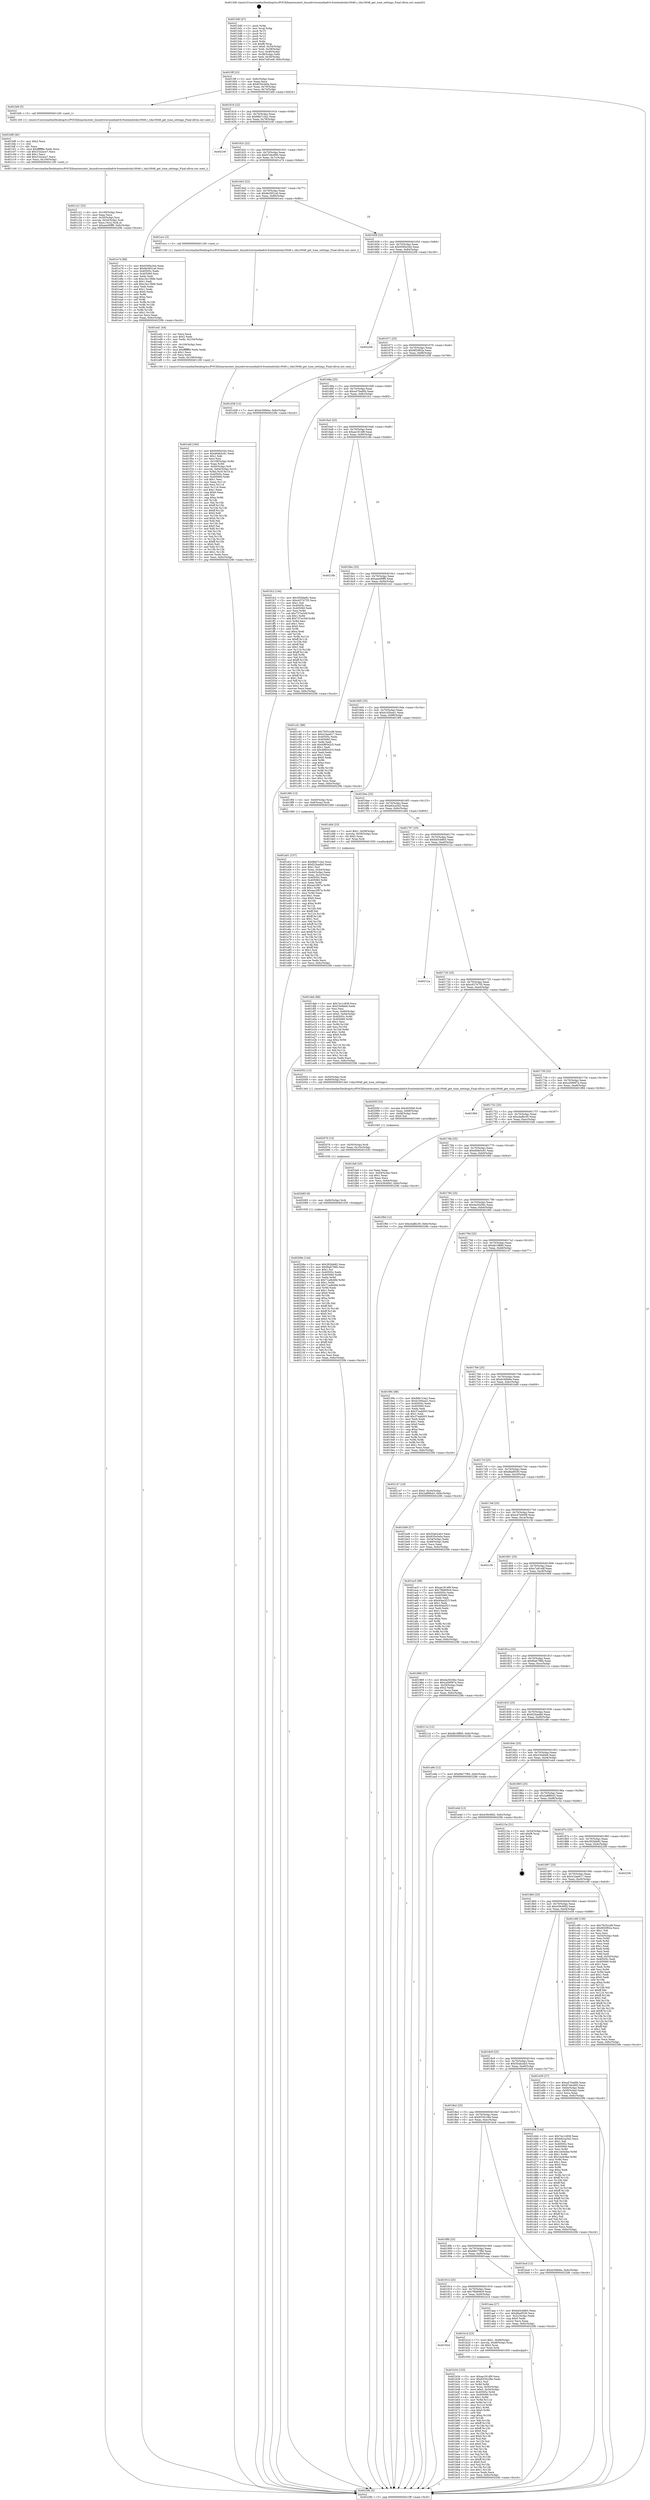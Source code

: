 digraph "0x4015d0" {
  label = "0x4015d0 (/mnt/c/Users/mathe/Desktop/tcc/POCII/binaries/extr_linuxdriversmediadvb-frontendstda10048.c_tda10048_get_tune_settings_Final-ollvm.out::main(0))"
  labelloc = "t"
  node[shape=record]

  Entry [label="",width=0.3,height=0.3,shape=circle,fillcolor=black,style=filled]
  "0x4015ff" [label="{
     0x4015ff [23]\l
     | [instrs]\l
     &nbsp;&nbsp;0x4015ff \<+3\>: mov -0x6c(%rbp),%eax\l
     &nbsp;&nbsp;0x401602 \<+2\>: mov %eax,%ecx\l
     &nbsp;&nbsp;0x401604 \<+6\>: sub $0x835e3e0a,%ecx\l
     &nbsp;&nbsp;0x40160a \<+3\>: mov %eax,-0x70(%rbp)\l
     &nbsp;&nbsp;0x40160d \<+3\>: mov %ecx,-0x74(%rbp)\l
     &nbsp;&nbsp;0x401610 \<+6\>: je 0000000000401bf4 \<main+0x624\>\l
  }"]
  "0x401bf4" [label="{
     0x401bf4 [5]\l
     | [instrs]\l
     &nbsp;&nbsp;0x401bf4 \<+5\>: call 0000000000401160 \<next_i\>\l
     | [calls]\l
     &nbsp;&nbsp;0x401160 \{1\} (/mnt/c/Users/mathe/Desktop/tcc/POCII/binaries/extr_linuxdriversmediadvb-frontendstda10048.c_tda10048_get_tune_settings_Final-ollvm.out::next_i)\l
  }"]
  "0x401616" [label="{
     0x401616 [22]\l
     | [instrs]\l
     &nbsp;&nbsp;0x401616 \<+5\>: jmp 000000000040161b \<main+0x4b\>\l
     &nbsp;&nbsp;0x40161b \<+3\>: mov -0x70(%rbp),%eax\l
     &nbsp;&nbsp;0x40161e \<+5\>: sub $0x86b7c3a2,%eax\l
     &nbsp;&nbsp;0x401623 \<+3\>: mov %eax,-0x78(%rbp)\l
     &nbsp;&nbsp;0x401626 \<+6\>: je 000000000040216f \<main+0xb9f\>\l
  }"]
  Exit [label="",width=0.3,height=0.3,shape=circle,fillcolor=black,style=filled,peripheries=2]
  "0x40216f" [label="{
     0x40216f\l
  }", style=dashed]
  "0x40162c" [label="{
     0x40162c [22]\l
     | [instrs]\l
     &nbsp;&nbsp;0x40162c \<+5\>: jmp 0000000000401631 \<main+0x61\>\l
     &nbsp;&nbsp;0x401631 \<+3\>: mov -0x70(%rbp),%eax\l
     &nbsp;&nbsp;0x401634 \<+5\>: sub $0x87ebc660,%eax\l
     &nbsp;&nbsp;0x401639 \<+3\>: mov %eax,-0x7c(%rbp)\l
     &nbsp;&nbsp;0x40163c \<+6\>: je 0000000000401e74 \<main+0x8a4\>\l
  }"]
  "0x40208e" [label="{
     0x40208e [144]\l
     | [instrs]\l
     &nbsp;&nbsp;0x40208e \<+5\>: mov $0x392bfe82,%eax\l
     &nbsp;&nbsp;0x402093 \<+5\>: mov $0xf0ab796b,%esi\l
     &nbsp;&nbsp;0x402098 \<+2\>: mov $0x1,%cl\l
     &nbsp;&nbsp;0x40209a \<+7\>: mov 0x40505c,%edx\l
     &nbsp;&nbsp;0x4020a1 \<+8\>: mov 0x405060,%r8d\l
     &nbsp;&nbsp;0x4020a9 \<+3\>: mov %edx,%r9d\l
     &nbsp;&nbsp;0x4020ac \<+7\>: sub $0x71adb49d,%r9d\l
     &nbsp;&nbsp;0x4020b3 \<+4\>: sub $0x1,%r9d\l
     &nbsp;&nbsp;0x4020b7 \<+7\>: add $0x71adb49d,%r9d\l
     &nbsp;&nbsp;0x4020be \<+4\>: imul %r9d,%edx\l
     &nbsp;&nbsp;0x4020c2 \<+3\>: and $0x1,%edx\l
     &nbsp;&nbsp;0x4020c5 \<+3\>: cmp $0x0,%edx\l
     &nbsp;&nbsp;0x4020c8 \<+4\>: sete %r10b\l
     &nbsp;&nbsp;0x4020cc \<+4\>: cmp $0xa,%r8d\l
     &nbsp;&nbsp;0x4020d0 \<+4\>: setl %r11b\l
     &nbsp;&nbsp;0x4020d4 \<+3\>: mov %r10b,%bl\l
     &nbsp;&nbsp;0x4020d7 \<+3\>: xor $0xff,%bl\l
     &nbsp;&nbsp;0x4020da \<+3\>: mov %r11b,%r14b\l
     &nbsp;&nbsp;0x4020dd \<+4\>: xor $0xff,%r14b\l
     &nbsp;&nbsp;0x4020e1 \<+3\>: xor $0x0,%cl\l
     &nbsp;&nbsp;0x4020e4 \<+3\>: mov %bl,%r15b\l
     &nbsp;&nbsp;0x4020e7 \<+4\>: and $0x0,%r15b\l
     &nbsp;&nbsp;0x4020eb \<+3\>: and %cl,%r10b\l
     &nbsp;&nbsp;0x4020ee \<+3\>: mov %r14b,%r12b\l
     &nbsp;&nbsp;0x4020f1 \<+4\>: and $0x0,%r12b\l
     &nbsp;&nbsp;0x4020f5 \<+3\>: and %cl,%r11b\l
     &nbsp;&nbsp;0x4020f8 \<+3\>: or %r10b,%r15b\l
     &nbsp;&nbsp;0x4020fb \<+3\>: or %r11b,%r12b\l
     &nbsp;&nbsp;0x4020fe \<+3\>: xor %r12b,%r15b\l
     &nbsp;&nbsp;0x402101 \<+3\>: or %r14b,%bl\l
     &nbsp;&nbsp;0x402104 \<+3\>: xor $0xff,%bl\l
     &nbsp;&nbsp;0x402107 \<+3\>: or $0x0,%cl\l
     &nbsp;&nbsp;0x40210a \<+2\>: and %cl,%bl\l
     &nbsp;&nbsp;0x40210c \<+3\>: or %bl,%r15b\l
     &nbsp;&nbsp;0x40210f \<+4\>: test $0x1,%r15b\l
     &nbsp;&nbsp;0x402113 \<+3\>: cmovne %esi,%eax\l
     &nbsp;&nbsp;0x402116 \<+3\>: mov %eax,-0x6c(%rbp)\l
     &nbsp;&nbsp;0x402119 \<+5\>: jmp 000000000040229b \<main+0xccb\>\l
  }"]
  "0x401e74" [label="{
     0x401e74 [88]\l
     | [instrs]\l
     &nbsp;&nbsp;0x401e74 \<+5\>: mov $0x9395e344,%eax\l
     &nbsp;&nbsp;0x401e79 \<+5\>: mov $0x8e3951a0,%ecx\l
     &nbsp;&nbsp;0x401e7e \<+7\>: mov 0x40505c,%edx\l
     &nbsp;&nbsp;0x401e85 \<+7\>: mov 0x405060,%esi\l
     &nbsp;&nbsp;0x401e8c \<+2\>: mov %edx,%edi\l
     &nbsp;&nbsp;0x401e8e \<+6\>: sub $0xc3e139db,%edi\l
     &nbsp;&nbsp;0x401e94 \<+3\>: sub $0x1,%edi\l
     &nbsp;&nbsp;0x401e97 \<+6\>: add $0xc3e139db,%edi\l
     &nbsp;&nbsp;0x401e9d \<+3\>: imul %edi,%edx\l
     &nbsp;&nbsp;0x401ea0 \<+3\>: and $0x1,%edx\l
     &nbsp;&nbsp;0x401ea3 \<+3\>: cmp $0x0,%edx\l
     &nbsp;&nbsp;0x401ea6 \<+4\>: sete %r8b\l
     &nbsp;&nbsp;0x401eaa \<+3\>: cmp $0xa,%esi\l
     &nbsp;&nbsp;0x401ead \<+4\>: setl %r9b\l
     &nbsp;&nbsp;0x401eb1 \<+3\>: mov %r8b,%r10b\l
     &nbsp;&nbsp;0x401eb4 \<+3\>: and %r9b,%r10b\l
     &nbsp;&nbsp;0x401eb7 \<+3\>: xor %r9b,%r8b\l
     &nbsp;&nbsp;0x401eba \<+3\>: or %r8b,%r10b\l
     &nbsp;&nbsp;0x401ebd \<+4\>: test $0x1,%r10b\l
     &nbsp;&nbsp;0x401ec1 \<+3\>: cmovne %ecx,%eax\l
     &nbsp;&nbsp;0x401ec4 \<+3\>: mov %eax,-0x6c(%rbp)\l
     &nbsp;&nbsp;0x401ec7 \<+5\>: jmp 000000000040229b \<main+0xccb\>\l
  }"]
  "0x401642" [label="{
     0x401642 [22]\l
     | [instrs]\l
     &nbsp;&nbsp;0x401642 \<+5\>: jmp 0000000000401647 \<main+0x77\>\l
     &nbsp;&nbsp;0x401647 \<+3\>: mov -0x70(%rbp),%eax\l
     &nbsp;&nbsp;0x40164a \<+5\>: sub $0x8e3951a0,%eax\l
     &nbsp;&nbsp;0x40164f \<+3\>: mov %eax,-0x80(%rbp)\l
     &nbsp;&nbsp;0x401652 \<+6\>: je 0000000000401ecc \<main+0x8fc\>\l
  }"]
  "0x402085" [label="{
     0x402085 [9]\l
     | [instrs]\l
     &nbsp;&nbsp;0x402085 \<+4\>: mov -0x60(%rbp),%rdi\l
     &nbsp;&nbsp;0x402089 \<+5\>: call 0000000000401030 \<free@plt\>\l
     | [calls]\l
     &nbsp;&nbsp;0x401030 \{1\} (unknown)\l
  }"]
  "0x401ecc" [label="{
     0x401ecc [5]\l
     | [instrs]\l
     &nbsp;&nbsp;0x401ecc \<+5\>: call 0000000000401160 \<next_i\>\l
     | [calls]\l
     &nbsp;&nbsp;0x401160 \{1\} (/mnt/c/Users/mathe/Desktop/tcc/POCII/binaries/extr_linuxdriversmediadvb-frontendstda10048.c_tda10048_get_tune_settings_Final-ollvm.out::next_i)\l
  }"]
  "0x401658" [label="{
     0x401658 [25]\l
     | [instrs]\l
     &nbsp;&nbsp;0x401658 \<+5\>: jmp 000000000040165d \<main+0x8d\>\l
     &nbsp;&nbsp;0x40165d \<+3\>: mov -0x70(%rbp),%eax\l
     &nbsp;&nbsp;0x401660 \<+5\>: sub $0x9395e344,%eax\l
     &nbsp;&nbsp;0x401665 \<+6\>: mov %eax,-0x84(%rbp)\l
     &nbsp;&nbsp;0x40166b \<+6\>: je 0000000000402206 \<main+0xc36\>\l
  }"]
  "0x402076" [label="{
     0x402076 [15]\l
     | [instrs]\l
     &nbsp;&nbsp;0x402076 \<+4\>: mov -0x50(%rbp),%rdi\l
     &nbsp;&nbsp;0x40207a \<+6\>: mov %eax,-0x10c(%rbp)\l
     &nbsp;&nbsp;0x402080 \<+5\>: call 0000000000401030 \<free@plt\>\l
     | [calls]\l
     &nbsp;&nbsp;0x401030 \{1\} (unknown)\l
  }"]
  "0x402206" [label="{
     0x402206\l
  }", style=dashed]
  "0x401671" [label="{
     0x401671 [25]\l
     | [instrs]\l
     &nbsp;&nbsp;0x401671 \<+5\>: jmp 0000000000401676 \<main+0xa6\>\l
     &nbsp;&nbsp;0x401676 \<+3\>: mov -0x70(%rbp),%eax\l
     &nbsp;&nbsp;0x401679 \<+5\>: sub $0x9f20f02a,%eax\l
     &nbsp;&nbsp;0x40167e \<+6\>: mov %eax,-0x88(%rbp)\l
     &nbsp;&nbsp;0x401684 \<+6\>: je 0000000000401d38 \<main+0x768\>\l
  }"]
  "0x40205f" [label="{
     0x40205f [23]\l
     | [instrs]\l
     &nbsp;&nbsp;0x40205f \<+10\>: movabs $0x4030b6,%rdi\l
     &nbsp;&nbsp;0x402069 \<+3\>: mov %eax,-0x68(%rbp)\l
     &nbsp;&nbsp;0x40206c \<+3\>: mov -0x68(%rbp),%esi\l
     &nbsp;&nbsp;0x40206f \<+2\>: mov $0x0,%al\l
     &nbsp;&nbsp;0x402071 \<+5\>: call 0000000000401040 \<printf@plt\>\l
     | [calls]\l
     &nbsp;&nbsp;0x401040 \{1\} (unknown)\l
  }"]
  "0x401d38" [label="{
     0x401d38 [12]\l
     | [instrs]\l
     &nbsp;&nbsp;0x401d38 \<+7\>: movl $0xdc56fe6a,-0x6c(%rbp)\l
     &nbsp;&nbsp;0x401d3f \<+5\>: jmp 000000000040229b \<main+0xccb\>\l
  }"]
  "0x40168a" [label="{
     0x40168a [25]\l
     | [instrs]\l
     &nbsp;&nbsp;0x40168a \<+5\>: jmp 000000000040168f \<main+0xbf\>\l
     &nbsp;&nbsp;0x40168f \<+3\>: mov -0x70(%rbp),%eax\l
     &nbsp;&nbsp;0x401692 \<+5\>: sub $0xa470ad0b,%eax\l
     &nbsp;&nbsp;0x401697 \<+6\>: mov %eax,-0x8c(%rbp)\l
     &nbsp;&nbsp;0x40169d \<+6\>: je 0000000000401fc2 \<main+0x9f2\>\l
  }"]
  "0x401efd" [label="{
     0x401efd [160]\l
     | [instrs]\l
     &nbsp;&nbsp;0x401efd \<+5\>: mov $0x9395e344,%ecx\l
     &nbsp;&nbsp;0x401f02 \<+5\>: mov $0xd0db5c81,%edx\l
     &nbsp;&nbsp;0x401f07 \<+3\>: mov $0x1,%dil\l
     &nbsp;&nbsp;0x401f0a \<+2\>: xor %esi,%esi\l
     &nbsp;&nbsp;0x401f0c \<+7\>: mov -0x108(%rbp),%r8d\l
     &nbsp;&nbsp;0x401f13 \<+4\>: imul %eax,%r8d\l
     &nbsp;&nbsp;0x401f17 \<+4\>: mov -0x60(%rbp),%r9\l
     &nbsp;&nbsp;0x401f1b \<+4\>: movslq -0x64(%rbp),%r10\l
     &nbsp;&nbsp;0x401f1f \<+4\>: mov %r8d,(%r9,%r10,4)\l
     &nbsp;&nbsp;0x401f23 \<+7\>: mov 0x40505c,%eax\l
     &nbsp;&nbsp;0x401f2a \<+8\>: mov 0x405060,%r8d\l
     &nbsp;&nbsp;0x401f32 \<+3\>: sub $0x1,%esi\l
     &nbsp;&nbsp;0x401f35 \<+3\>: mov %eax,%r11d\l
     &nbsp;&nbsp;0x401f38 \<+3\>: add %esi,%r11d\l
     &nbsp;&nbsp;0x401f3b \<+4\>: imul %r11d,%eax\l
     &nbsp;&nbsp;0x401f3f \<+3\>: and $0x1,%eax\l
     &nbsp;&nbsp;0x401f42 \<+3\>: cmp $0x0,%eax\l
     &nbsp;&nbsp;0x401f45 \<+3\>: sete %bl\l
     &nbsp;&nbsp;0x401f48 \<+4\>: cmp $0xa,%r8d\l
     &nbsp;&nbsp;0x401f4c \<+4\>: setl %r14b\l
     &nbsp;&nbsp;0x401f50 \<+3\>: mov %bl,%r15b\l
     &nbsp;&nbsp;0x401f53 \<+4\>: xor $0xff,%r15b\l
     &nbsp;&nbsp;0x401f57 \<+3\>: mov %r14b,%r12b\l
     &nbsp;&nbsp;0x401f5a \<+4\>: xor $0xff,%r12b\l
     &nbsp;&nbsp;0x401f5e \<+4\>: xor $0x0,%dil\l
     &nbsp;&nbsp;0x401f62 \<+3\>: mov %r15b,%r13b\l
     &nbsp;&nbsp;0x401f65 \<+4\>: and $0x0,%r13b\l
     &nbsp;&nbsp;0x401f69 \<+3\>: and %dil,%bl\l
     &nbsp;&nbsp;0x401f6c \<+3\>: mov %r12b,%al\l
     &nbsp;&nbsp;0x401f6f \<+2\>: and $0x0,%al\l
     &nbsp;&nbsp;0x401f71 \<+3\>: and %dil,%r14b\l
     &nbsp;&nbsp;0x401f74 \<+3\>: or %bl,%r13b\l
     &nbsp;&nbsp;0x401f77 \<+3\>: or %r14b,%al\l
     &nbsp;&nbsp;0x401f7a \<+3\>: xor %al,%r13b\l
     &nbsp;&nbsp;0x401f7d \<+3\>: or %r12b,%r15b\l
     &nbsp;&nbsp;0x401f80 \<+4\>: xor $0xff,%r15b\l
     &nbsp;&nbsp;0x401f84 \<+4\>: or $0x0,%dil\l
     &nbsp;&nbsp;0x401f88 \<+3\>: and %dil,%r15b\l
     &nbsp;&nbsp;0x401f8b \<+3\>: or %r15b,%r13b\l
     &nbsp;&nbsp;0x401f8e \<+4\>: test $0x1,%r13b\l
     &nbsp;&nbsp;0x401f92 \<+3\>: cmovne %edx,%ecx\l
     &nbsp;&nbsp;0x401f95 \<+3\>: mov %ecx,-0x6c(%rbp)\l
     &nbsp;&nbsp;0x401f98 \<+5\>: jmp 000000000040229b \<main+0xccb\>\l
  }"]
  "0x401fc2" [label="{
     0x401fc2 [144]\l
     | [instrs]\l
     &nbsp;&nbsp;0x401fc2 \<+5\>: mov $0x392bfe82,%eax\l
     &nbsp;&nbsp;0x401fc7 \<+5\>: mov $0xc6374755,%ecx\l
     &nbsp;&nbsp;0x401fcc \<+2\>: mov $0x1,%dl\l
     &nbsp;&nbsp;0x401fce \<+7\>: mov 0x40505c,%esi\l
     &nbsp;&nbsp;0x401fd5 \<+7\>: mov 0x405060,%edi\l
     &nbsp;&nbsp;0x401fdc \<+3\>: mov %esi,%r8d\l
     &nbsp;&nbsp;0x401fdf \<+7\>: sub $0x737ec54f,%r8d\l
     &nbsp;&nbsp;0x401fe6 \<+4\>: sub $0x1,%r8d\l
     &nbsp;&nbsp;0x401fea \<+7\>: add $0x737ec54f,%r8d\l
     &nbsp;&nbsp;0x401ff1 \<+4\>: imul %r8d,%esi\l
     &nbsp;&nbsp;0x401ff5 \<+3\>: and $0x1,%esi\l
     &nbsp;&nbsp;0x401ff8 \<+3\>: cmp $0x0,%esi\l
     &nbsp;&nbsp;0x401ffb \<+4\>: sete %r9b\l
     &nbsp;&nbsp;0x401fff \<+3\>: cmp $0xa,%edi\l
     &nbsp;&nbsp;0x402002 \<+4\>: setl %r10b\l
     &nbsp;&nbsp;0x402006 \<+3\>: mov %r9b,%r11b\l
     &nbsp;&nbsp;0x402009 \<+4\>: xor $0xff,%r11b\l
     &nbsp;&nbsp;0x40200d \<+3\>: mov %r10b,%bl\l
     &nbsp;&nbsp;0x402010 \<+3\>: xor $0xff,%bl\l
     &nbsp;&nbsp;0x402013 \<+3\>: xor $0x1,%dl\l
     &nbsp;&nbsp;0x402016 \<+3\>: mov %r11b,%r14b\l
     &nbsp;&nbsp;0x402019 \<+4\>: and $0xff,%r14b\l
     &nbsp;&nbsp;0x40201d \<+3\>: and %dl,%r9b\l
     &nbsp;&nbsp;0x402020 \<+3\>: mov %bl,%r15b\l
     &nbsp;&nbsp;0x402023 \<+4\>: and $0xff,%r15b\l
     &nbsp;&nbsp;0x402027 \<+3\>: and %dl,%r10b\l
     &nbsp;&nbsp;0x40202a \<+3\>: or %r9b,%r14b\l
     &nbsp;&nbsp;0x40202d \<+3\>: or %r10b,%r15b\l
     &nbsp;&nbsp;0x402030 \<+3\>: xor %r15b,%r14b\l
     &nbsp;&nbsp;0x402033 \<+3\>: or %bl,%r11b\l
     &nbsp;&nbsp;0x402036 \<+4\>: xor $0xff,%r11b\l
     &nbsp;&nbsp;0x40203a \<+3\>: or $0x1,%dl\l
     &nbsp;&nbsp;0x40203d \<+3\>: and %dl,%r11b\l
     &nbsp;&nbsp;0x402040 \<+3\>: or %r11b,%r14b\l
     &nbsp;&nbsp;0x402043 \<+4\>: test $0x1,%r14b\l
     &nbsp;&nbsp;0x402047 \<+3\>: cmovne %ecx,%eax\l
     &nbsp;&nbsp;0x40204a \<+3\>: mov %eax,-0x6c(%rbp)\l
     &nbsp;&nbsp;0x40204d \<+5\>: jmp 000000000040229b \<main+0xccb\>\l
  }"]
  "0x4016a3" [label="{
     0x4016a3 [25]\l
     | [instrs]\l
     &nbsp;&nbsp;0x4016a3 \<+5\>: jmp 00000000004016a8 \<main+0xd8\>\l
     &nbsp;&nbsp;0x4016a8 \<+3\>: mov -0x70(%rbp),%eax\l
     &nbsp;&nbsp;0x4016ab \<+5\>: sub $0xae1914f9,%eax\l
     &nbsp;&nbsp;0x4016b0 \<+6\>: mov %eax,-0x90(%rbp)\l
     &nbsp;&nbsp;0x4016b6 \<+6\>: je 000000000040218b \<main+0xbbb\>\l
  }"]
  "0x401ed1" [label="{
     0x401ed1 [44]\l
     | [instrs]\l
     &nbsp;&nbsp;0x401ed1 \<+2\>: xor %ecx,%ecx\l
     &nbsp;&nbsp;0x401ed3 \<+5\>: mov $0x2,%edx\l
     &nbsp;&nbsp;0x401ed8 \<+6\>: mov %edx,-0x104(%rbp)\l
     &nbsp;&nbsp;0x401ede \<+1\>: cltd\l
     &nbsp;&nbsp;0x401edf \<+6\>: mov -0x104(%rbp),%esi\l
     &nbsp;&nbsp;0x401ee5 \<+2\>: idiv %esi\l
     &nbsp;&nbsp;0x401ee7 \<+6\>: imul $0xfffffffe,%edx,%edx\l
     &nbsp;&nbsp;0x401eed \<+3\>: sub $0x1,%ecx\l
     &nbsp;&nbsp;0x401ef0 \<+2\>: sub %ecx,%edx\l
     &nbsp;&nbsp;0x401ef2 \<+6\>: mov %edx,-0x108(%rbp)\l
     &nbsp;&nbsp;0x401ef8 \<+5\>: call 0000000000401160 \<next_i\>\l
     | [calls]\l
     &nbsp;&nbsp;0x401160 \{1\} (/mnt/c/Users/mathe/Desktop/tcc/POCII/binaries/extr_linuxdriversmediadvb-frontendstda10048.c_tda10048_get_tune_settings_Final-ollvm.out::next_i)\l
  }"]
  "0x40218b" [label="{
     0x40218b\l
  }", style=dashed]
  "0x4016bc" [label="{
     0x4016bc [25]\l
     | [instrs]\l
     &nbsp;&nbsp;0x4016bc \<+5\>: jmp 00000000004016c1 \<main+0xf1\>\l
     &nbsp;&nbsp;0x4016c1 \<+3\>: mov -0x70(%rbp),%eax\l
     &nbsp;&nbsp;0x4016c4 \<+5\>: sub $0xaee09ff9,%eax\l
     &nbsp;&nbsp;0x4016c9 \<+6\>: mov %eax,-0x94(%rbp)\l
     &nbsp;&nbsp;0x4016cf \<+6\>: je 0000000000401c41 \<main+0x671\>\l
  }"]
  "0x401deb" [label="{
     0x401deb [98]\l
     | [instrs]\l
     &nbsp;&nbsp;0x401deb \<+5\>: mov $0x7ec1c838,%ecx\l
     &nbsp;&nbsp;0x401df0 \<+5\>: mov $0x53d4bb6,%edx\l
     &nbsp;&nbsp;0x401df5 \<+2\>: xor %esi,%esi\l
     &nbsp;&nbsp;0x401df7 \<+4\>: mov %rax,-0x60(%rbp)\l
     &nbsp;&nbsp;0x401dfb \<+7\>: movl $0x0,-0x64(%rbp)\l
     &nbsp;&nbsp;0x401e02 \<+8\>: mov 0x40505c,%r8d\l
     &nbsp;&nbsp;0x401e0a \<+8\>: mov 0x405060,%r9d\l
     &nbsp;&nbsp;0x401e12 \<+3\>: sub $0x1,%esi\l
     &nbsp;&nbsp;0x401e15 \<+3\>: mov %r8d,%r10d\l
     &nbsp;&nbsp;0x401e18 \<+3\>: add %esi,%r10d\l
     &nbsp;&nbsp;0x401e1b \<+4\>: imul %r10d,%r8d\l
     &nbsp;&nbsp;0x401e1f \<+4\>: and $0x1,%r8d\l
     &nbsp;&nbsp;0x401e23 \<+4\>: cmp $0x0,%r8d\l
     &nbsp;&nbsp;0x401e27 \<+4\>: sete %r11b\l
     &nbsp;&nbsp;0x401e2b \<+4\>: cmp $0xa,%r9d\l
     &nbsp;&nbsp;0x401e2f \<+3\>: setl %bl\l
     &nbsp;&nbsp;0x401e32 \<+3\>: mov %r11b,%r14b\l
     &nbsp;&nbsp;0x401e35 \<+3\>: and %bl,%r14b\l
     &nbsp;&nbsp;0x401e38 \<+3\>: xor %bl,%r11b\l
     &nbsp;&nbsp;0x401e3b \<+3\>: or %r11b,%r14b\l
     &nbsp;&nbsp;0x401e3e \<+4\>: test $0x1,%r14b\l
     &nbsp;&nbsp;0x401e42 \<+3\>: cmovne %edx,%ecx\l
     &nbsp;&nbsp;0x401e45 \<+3\>: mov %ecx,-0x6c(%rbp)\l
     &nbsp;&nbsp;0x401e48 \<+5\>: jmp 000000000040229b \<main+0xccb\>\l
  }"]
  "0x401c41" [label="{
     0x401c41 [88]\l
     | [instrs]\l
     &nbsp;&nbsp;0x401c41 \<+5\>: mov $0x7925ccd9,%eax\l
     &nbsp;&nbsp;0x401c46 \<+5\>: mov $0x41bae617,%ecx\l
     &nbsp;&nbsp;0x401c4b \<+7\>: mov 0x40505c,%edx\l
     &nbsp;&nbsp;0x401c52 \<+7\>: mov 0x405060,%esi\l
     &nbsp;&nbsp;0x401c59 \<+2\>: mov %edx,%edi\l
     &nbsp;&nbsp;0x401c5b \<+6\>: add $0x4985e2c5,%edi\l
     &nbsp;&nbsp;0x401c61 \<+3\>: sub $0x1,%edi\l
     &nbsp;&nbsp;0x401c64 \<+6\>: sub $0x4985e2c5,%edi\l
     &nbsp;&nbsp;0x401c6a \<+3\>: imul %edi,%edx\l
     &nbsp;&nbsp;0x401c6d \<+3\>: and $0x1,%edx\l
     &nbsp;&nbsp;0x401c70 \<+3\>: cmp $0x0,%edx\l
     &nbsp;&nbsp;0x401c73 \<+4\>: sete %r8b\l
     &nbsp;&nbsp;0x401c77 \<+3\>: cmp $0xa,%esi\l
     &nbsp;&nbsp;0x401c7a \<+4\>: setl %r9b\l
     &nbsp;&nbsp;0x401c7e \<+3\>: mov %r8b,%r10b\l
     &nbsp;&nbsp;0x401c81 \<+3\>: and %r9b,%r10b\l
     &nbsp;&nbsp;0x401c84 \<+3\>: xor %r9b,%r8b\l
     &nbsp;&nbsp;0x401c87 \<+3\>: or %r8b,%r10b\l
     &nbsp;&nbsp;0x401c8a \<+4\>: test $0x1,%r10b\l
     &nbsp;&nbsp;0x401c8e \<+3\>: cmovne %ecx,%eax\l
     &nbsp;&nbsp;0x401c91 \<+3\>: mov %eax,-0x6c(%rbp)\l
     &nbsp;&nbsp;0x401c94 \<+5\>: jmp 000000000040229b \<main+0xccb\>\l
  }"]
  "0x4016d5" [label="{
     0x4016d5 [25]\l
     | [instrs]\l
     &nbsp;&nbsp;0x4016d5 \<+5\>: jmp 00000000004016da \<main+0x10a\>\l
     &nbsp;&nbsp;0x4016da \<+3\>: mov -0x70(%rbp),%eax\l
     &nbsp;&nbsp;0x4016dd \<+5\>: sub $0xb165ba41,%eax\l
     &nbsp;&nbsp;0x4016e2 \<+6\>: mov %eax,-0x98(%rbp)\l
     &nbsp;&nbsp;0x4016e8 \<+6\>: je 00000000004019f4 \<main+0x424\>\l
  }"]
  "0x401c21" [label="{
     0x401c21 [32]\l
     | [instrs]\l
     &nbsp;&nbsp;0x401c21 \<+6\>: mov -0x100(%rbp),%ecx\l
     &nbsp;&nbsp;0x401c27 \<+3\>: imul %eax,%ecx\l
     &nbsp;&nbsp;0x401c2a \<+4\>: mov -0x50(%rbp),%rsi\l
     &nbsp;&nbsp;0x401c2e \<+4\>: movslq -0x54(%rbp),%rdi\l
     &nbsp;&nbsp;0x401c32 \<+3\>: mov %ecx,(%rsi,%rdi,4)\l
     &nbsp;&nbsp;0x401c35 \<+7\>: movl $0xaee09ff9,-0x6c(%rbp)\l
     &nbsp;&nbsp;0x401c3c \<+5\>: jmp 000000000040229b \<main+0xccb\>\l
  }"]
  "0x4019f4" [label="{
     0x4019f4 [13]\l
     | [instrs]\l
     &nbsp;&nbsp;0x4019f4 \<+4\>: mov -0x40(%rbp),%rax\l
     &nbsp;&nbsp;0x4019f8 \<+4\>: mov 0x8(%rax),%rdi\l
     &nbsp;&nbsp;0x4019fc \<+5\>: call 0000000000401060 \<atoi@plt\>\l
     | [calls]\l
     &nbsp;&nbsp;0x401060 \{1\} (unknown)\l
  }"]
  "0x4016ee" [label="{
     0x4016ee [25]\l
     | [instrs]\l
     &nbsp;&nbsp;0x4016ee \<+5\>: jmp 00000000004016f3 \<main+0x123\>\l
     &nbsp;&nbsp;0x4016f3 \<+3\>: mov -0x70(%rbp),%eax\l
     &nbsp;&nbsp;0x4016f6 \<+5\>: sub $0xb62ca542,%eax\l
     &nbsp;&nbsp;0x4016fb \<+6\>: mov %eax,-0x9c(%rbp)\l
     &nbsp;&nbsp;0x401701 \<+6\>: je 0000000000401dd4 \<main+0x804\>\l
  }"]
  "0x401bf9" [label="{
     0x401bf9 [40]\l
     | [instrs]\l
     &nbsp;&nbsp;0x401bf9 \<+5\>: mov $0x2,%ecx\l
     &nbsp;&nbsp;0x401bfe \<+1\>: cltd\l
     &nbsp;&nbsp;0x401bff \<+2\>: idiv %ecx\l
     &nbsp;&nbsp;0x401c01 \<+6\>: imul $0xfffffffe,%edx,%ecx\l
     &nbsp;&nbsp;0x401c07 \<+6\>: sub $0x31b2ace7,%ecx\l
     &nbsp;&nbsp;0x401c0d \<+3\>: add $0x1,%ecx\l
     &nbsp;&nbsp;0x401c10 \<+6\>: add $0x31b2ace7,%ecx\l
     &nbsp;&nbsp;0x401c16 \<+6\>: mov %ecx,-0x100(%rbp)\l
     &nbsp;&nbsp;0x401c1c \<+5\>: call 0000000000401160 \<next_i\>\l
     | [calls]\l
     &nbsp;&nbsp;0x401160 \{1\} (/mnt/c/Users/mathe/Desktop/tcc/POCII/binaries/extr_linuxdriversmediadvb-frontendstda10048.c_tda10048_get_tune_settings_Final-ollvm.out::next_i)\l
  }"]
  "0x401dd4" [label="{
     0x401dd4 [23]\l
     | [instrs]\l
     &nbsp;&nbsp;0x401dd4 \<+7\>: movl $0x1,-0x58(%rbp)\l
     &nbsp;&nbsp;0x401ddb \<+4\>: movslq -0x58(%rbp),%rax\l
     &nbsp;&nbsp;0x401ddf \<+4\>: shl $0x2,%rax\l
     &nbsp;&nbsp;0x401de3 \<+3\>: mov %rax,%rdi\l
     &nbsp;&nbsp;0x401de6 \<+5\>: call 0000000000401050 \<malloc@plt\>\l
     | [calls]\l
     &nbsp;&nbsp;0x401050 \{1\} (unknown)\l
  }"]
  "0x401707" [label="{
     0x401707 [25]\l
     | [instrs]\l
     &nbsp;&nbsp;0x401707 \<+5\>: jmp 000000000040170c \<main+0x13c\>\l
     &nbsp;&nbsp;0x40170c \<+3\>: mov -0x70(%rbp),%eax\l
     &nbsp;&nbsp;0x40170f \<+5\>: sub $0xbd3cb8b5,%eax\l
     &nbsp;&nbsp;0x401714 \<+6\>: mov %eax,-0xa0(%rbp)\l
     &nbsp;&nbsp;0x40171a \<+6\>: je 000000000040212a \<main+0xb5a\>\l
  }"]
  "0x401b34" [label="{
     0x401b34 [153]\l
     | [instrs]\l
     &nbsp;&nbsp;0x401b34 \<+5\>: mov $0xae1914f9,%ecx\l
     &nbsp;&nbsp;0x401b39 \<+5\>: mov $0x6535c28e,%edx\l
     &nbsp;&nbsp;0x401b3e \<+3\>: mov $0x1,%sil\l
     &nbsp;&nbsp;0x401b41 \<+3\>: xor %r8d,%r8d\l
     &nbsp;&nbsp;0x401b44 \<+4\>: mov %rax,-0x50(%rbp)\l
     &nbsp;&nbsp;0x401b48 \<+7\>: movl $0x0,-0x54(%rbp)\l
     &nbsp;&nbsp;0x401b4f \<+8\>: mov 0x40505c,%r9d\l
     &nbsp;&nbsp;0x401b57 \<+8\>: mov 0x405060,%r10d\l
     &nbsp;&nbsp;0x401b5f \<+4\>: sub $0x1,%r8d\l
     &nbsp;&nbsp;0x401b63 \<+3\>: mov %r9d,%r11d\l
     &nbsp;&nbsp;0x401b66 \<+3\>: add %r8d,%r11d\l
     &nbsp;&nbsp;0x401b69 \<+4\>: imul %r11d,%r9d\l
     &nbsp;&nbsp;0x401b6d \<+4\>: and $0x1,%r9d\l
     &nbsp;&nbsp;0x401b71 \<+4\>: cmp $0x0,%r9d\l
     &nbsp;&nbsp;0x401b75 \<+3\>: sete %bl\l
     &nbsp;&nbsp;0x401b78 \<+4\>: cmp $0xa,%r10d\l
     &nbsp;&nbsp;0x401b7c \<+4\>: setl %r14b\l
     &nbsp;&nbsp;0x401b80 \<+3\>: mov %bl,%r15b\l
     &nbsp;&nbsp;0x401b83 \<+4\>: xor $0xff,%r15b\l
     &nbsp;&nbsp;0x401b87 \<+3\>: mov %r14b,%r12b\l
     &nbsp;&nbsp;0x401b8a \<+4\>: xor $0xff,%r12b\l
     &nbsp;&nbsp;0x401b8e \<+4\>: xor $0x0,%sil\l
     &nbsp;&nbsp;0x401b92 \<+3\>: mov %r15b,%r13b\l
     &nbsp;&nbsp;0x401b95 \<+4\>: and $0x0,%r13b\l
     &nbsp;&nbsp;0x401b99 \<+3\>: and %sil,%bl\l
     &nbsp;&nbsp;0x401b9c \<+3\>: mov %r12b,%al\l
     &nbsp;&nbsp;0x401b9f \<+2\>: and $0x0,%al\l
     &nbsp;&nbsp;0x401ba1 \<+3\>: and %sil,%r14b\l
     &nbsp;&nbsp;0x401ba4 \<+3\>: or %bl,%r13b\l
     &nbsp;&nbsp;0x401ba7 \<+3\>: or %r14b,%al\l
     &nbsp;&nbsp;0x401baa \<+3\>: xor %al,%r13b\l
     &nbsp;&nbsp;0x401bad \<+3\>: or %r12b,%r15b\l
     &nbsp;&nbsp;0x401bb0 \<+4\>: xor $0xff,%r15b\l
     &nbsp;&nbsp;0x401bb4 \<+4\>: or $0x0,%sil\l
     &nbsp;&nbsp;0x401bb8 \<+3\>: and %sil,%r15b\l
     &nbsp;&nbsp;0x401bbb \<+3\>: or %r15b,%r13b\l
     &nbsp;&nbsp;0x401bbe \<+4\>: test $0x1,%r13b\l
     &nbsp;&nbsp;0x401bc2 \<+3\>: cmovne %edx,%ecx\l
     &nbsp;&nbsp;0x401bc5 \<+3\>: mov %ecx,-0x6c(%rbp)\l
     &nbsp;&nbsp;0x401bc8 \<+5\>: jmp 000000000040229b \<main+0xccb\>\l
  }"]
  "0x40212a" [label="{
     0x40212a\l
  }", style=dashed]
  "0x401720" [label="{
     0x401720 [25]\l
     | [instrs]\l
     &nbsp;&nbsp;0x401720 \<+5\>: jmp 0000000000401725 \<main+0x155\>\l
     &nbsp;&nbsp;0x401725 \<+3\>: mov -0x70(%rbp),%eax\l
     &nbsp;&nbsp;0x401728 \<+5\>: sub $0xc6374755,%eax\l
     &nbsp;&nbsp;0x40172d \<+6\>: mov %eax,-0xa4(%rbp)\l
     &nbsp;&nbsp;0x401733 \<+6\>: je 0000000000402052 \<main+0xa82\>\l
  }"]
  "0x40192d" [label="{
     0x40192d\l
  }", style=dashed]
  "0x402052" [label="{
     0x402052 [13]\l
     | [instrs]\l
     &nbsp;&nbsp;0x402052 \<+4\>: mov -0x50(%rbp),%rdi\l
     &nbsp;&nbsp;0x402056 \<+4\>: mov -0x60(%rbp),%rsi\l
     &nbsp;&nbsp;0x40205a \<+5\>: call 00000000004013e0 \<tda10048_get_tune_settings\>\l
     | [calls]\l
     &nbsp;&nbsp;0x4013e0 \{1\} (/mnt/c/Users/mathe/Desktop/tcc/POCII/binaries/extr_linuxdriversmediadvb-frontendstda10048.c_tda10048_get_tune_settings_Final-ollvm.out::tda10048_get_tune_settings)\l
  }"]
  "0x401739" [label="{
     0x401739 [25]\l
     | [instrs]\l
     &nbsp;&nbsp;0x401739 \<+5\>: jmp 000000000040173e \<main+0x16e\>\l
     &nbsp;&nbsp;0x40173e \<+3\>: mov -0x70(%rbp),%eax\l
     &nbsp;&nbsp;0x401741 \<+5\>: sub $0xca59097a,%eax\l
     &nbsp;&nbsp;0x401746 \<+6\>: mov %eax,-0xa8(%rbp)\l
     &nbsp;&nbsp;0x40174c \<+6\>: je 0000000000401984 \<main+0x3b4\>\l
  }"]
  "0x401b1d" [label="{
     0x401b1d [23]\l
     | [instrs]\l
     &nbsp;&nbsp;0x401b1d \<+7\>: movl $0x1,-0x48(%rbp)\l
     &nbsp;&nbsp;0x401b24 \<+4\>: movslq -0x48(%rbp),%rax\l
     &nbsp;&nbsp;0x401b28 \<+4\>: shl $0x2,%rax\l
     &nbsp;&nbsp;0x401b2c \<+3\>: mov %rax,%rdi\l
     &nbsp;&nbsp;0x401b2f \<+5\>: call 0000000000401050 \<malloc@plt\>\l
     | [calls]\l
     &nbsp;&nbsp;0x401050 \{1\} (unknown)\l
  }"]
  "0x401984" [label="{
     0x401984\l
  }", style=dashed]
  "0x401752" [label="{
     0x401752 [25]\l
     | [instrs]\l
     &nbsp;&nbsp;0x401752 \<+5\>: jmp 0000000000401757 \<main+0x187\>\l
     &nbsp;&nbsp;0x401757 \<+3\>: mov -0x70(%rbp),%eax\l
     &nbsp;&nbsp;0x40175a \<+5\>: sub $0xcbafbc30,%eax\l
     &nbsp;&nbsp;0x40175f \<+6\>: mov %eax,-0xac(%rbp)\l
     &nbsp;&nbsp;0x401765 \<+6\>: je 0000000000401fa9 \<main+0x9d9\>\l
  }"]
  "0x401914" [label="{
     0x401914 [25]\l
     | [instrs]\l
     &nbsp;&nbsp;0x401914 \<+5\>: jmp 0000000000401919 \<main+0x349\>\l
     &nbsp;&nbsp;0x401919 \<+3\>: mov -0x70(%rbp),%eax\l
     &nbsp;&nbsp;0x40191c \<+5\>: sub $0x78b809c9,%eax\l
     &nbsp;&nbsp;0x401921 \<+6\>: mov %eax,-0xf4(%rbp)\l
     &nbsp;&nbsp;0x401927 \<+6\>: je 0000000000401b1d \<main+0x54d\>\l
  }"]
  "0x401fa9" [label="{
     0x401fa9 [25]\l
     | [instrs]\l
     &nbsp;&nbsp;0x401fa9 \<+2\>: xor %eax,%eax\l
     &nbsp;&nbsp;0x401fab \<+3\>: mov -0x64(%rbp),%ecx\l
     &nbsp;&nbsp;0x401fae \<+3\>: sub $0x1,%eax\l
     &nbsp;&nbsp;0x401fb1 \<+2\>: sub %eax,%ecx\l
     &nbsp;&nbsp;0x401fb3 \<+3\>: mov %ecx,-0x64(%rbp)\l
     &nbsp;&nbsp;0x401fb6 \<+7\>: movl $0x439c6fd2,-0x6c(%rbp)\l
     &nbsp;&nbsp;0x401fbd \<+5\>: jmp 000000000040229b \<main+0xccb\>\l
  }"]
  "0x40176b" [label="{
     0x40176b [25]\l
     | [instrs]\l
     &nbsp;&nbsp;0x40176b \<+5\>: jmp 0000000000401770 \<main+0x1a0\>\l
     &nbsp;&nbsp;0x401770 \<+3\>: mov -0x70(%rbp),%eax\l
     &nbsp;&nbsp;0x401773 \<+5\>: sub $0xd0db5c81,%eax\l
     &nbsp;&nbsp;0x401778 \<+6\>: mov %eax,-0xb0(%rbp)\l
     &nbsp;&nbsp;0x40177e \<+6\>: je 0000000000401f9d \<main+0x9cd\>\l
  }"]
  "0x401aaa" [label="{
     0x401aaa [27]\l
     | [instrs]\l
     &nbsp;&nbsp;0x401aaa \<+5\>: mov $0xbd3cb8b5,%eax\l
     &nbsp;&nbsp;0x401aaf \<+5\>: mov $0xdfae8530,%ecx\l
     &nbsp;&nbsp;0x401ab4 \<+3\>: mov -0x2c(%rbp),%edx\l
     &nbsp;&nbsp;0x401ab7 \<+3\>: cmp $0x0,%edx\l
     &nbsp;&nbsp;0x401aba \<+3\>: cmove %ecx,%eax\l
     &nbsp;&nbsp;0x401abd \<+3\>: mov %eax,-0x6c(%rbp)\l
     &nbsp;&nbsp;0x401ac0 \<+5\>: jmp 000000000040229b \<main+0xccb\>\l
  }"]
  "0x401f9d" [label="{
     0x401f9d [12]\l
     | [instrs]\l
     &nbsp;&nbsp;0x401f9d \<+7\>: movl $0xcbafbc30,-0x6c(%rbp)\l
     &nbsp;&nbsp;0x401fa4 \<+5\>: jmp 000000000040229b \<main+0xccb\>\l
  }"]
  "0x401784" [label="{
     0x401784 [25]\l
     | [instrs]\l
     &nbsp;&nbsp;0x401784 \<+5\>: jmp 0000000000401789 \<main+0x1b9\>\l
     &nbsp;&nbsp;0x401789 \<+3\>: mov -0x70(%rbp),%eax\l
     &nbsp;&nbsp;0x40178c \<+5\>: sub $0xda3020bc,%eax\l
     &nbsp;&nbsp;0x401791 \<+6\>: mov %eax,-0xb4(%rbp)\l
     &nbsp;&nbsp;0x401797 \<+6\>: je 000000000040199c \<main+0x3cc\>\l
  }"]
  "0x4018fb" [label="{
     0x4018fb [25]\l
     | [instrs]\l
     &nbsp;&nbsp;0x4018fb \<+5\>: jmp 0000000000401900 \<main+0x330\>\l
     &nbsp;&nbsp;0x401900 \<+3\>: mov -0x70(%rbp),%eax\l
     &nbsp;&nbsp;0x401903 \<+5\>: sub $0x68e77f60,%eax\l
     &nbsp;&nbsp;0x401908 \<+6\>: mov %eax,-0xf0(%rbp)\l
     &nbsp;&nbsp;0x40190e \<+6\>: je 0000000000401aaa \<main+0x4da\>\l
  }"]
  "0x40199c" [label="{
     0x40199c [88]\l
     | [instrs]\l
     &nbsp;&nbsp;0x40199c \<+5\>: mov $0x86b7c3a2,%eax\l
     &nbsp;&nbsp;0x4019a1 \<+5\>: mov $0xb165ba41,%ecx\l
     &nbsp;&nbsp;0x4019a6 \<+7\>: mov 0x40505c,%edx\l
     &nbsp;&nbsp;0x4019ad \<+7\>: mov 0x405060,%esi\l
     &nbsp;&nbsp;0x4019b4 \<+2\>: mov %edx,%edi\l
     &nbsp;&nbsp;0x4019b6 \<+6\>: sub $0x37eab003,%edi\l
     &nbsp;&nbsp;0x4019bc \<+3\>: sub $0x1,%edi\l
     &nbsp;&nbsp;0x4019bf \<+6\>: add $0x37eab003,%edi\l
     &nbsp;&nbsp;0x4019c5 \<+3\>: imul %edi,%edx\l
     &nbsp;&nbsp;0x4019c8 \<+3\>: and $0x1,%edx\l
     &nbsp;&nbsp;0x4019cb \<+3\>: cmp $0x0,%edx\l
     &nbsp;&nbsp;0x4019ce \<+4\>: sete %r8b\l
     &nbsp;&nbsp;0x4019d2 \<+3\>: cmp $0xa,%esi\l
     &nbsp;&nbsp;0x4019d5 \<+4\>: setl %r9b\l
     &nbsp;&nbsp;0x4019d9 \<+3\>: mov %r8b,%r10b\l
     &nbsp;&nbsp;0x4019dc \<+3\>: and %r9b,%r10b\l
     &nbsp;&nbsp;0x4019df \<+3\>: xor %r9b,%r8b\l
     &nbsp;&nbsp;0x4019e2 \<+3\>: or %r8b,%r10b\l
     &nbsp;&nbsp;0x4019e5 \<+4\>: test $0x1,%r10b\l
     &nbsp;&nbsp;0x4019e9 \<+3\>: cmovne %ecx,%eax\l
     &nbsp;&nbsp;0x4019ec \<+3\>: mov %eax,-0x6c(%rbp)\l
     &nbsp;&nbsp;0x4019ef \<+5\>: jmp 000000000040229b \<main+0xccb\>\l
  }"]
  "0x40179d" [label="{
     0x40179d [25]\l
     | [instrs]\l
     &nbsp;&nbsp;0x40179d \<+5\>: jmp 00000000004017a2 \<main+0x1d2\>\l
     &nbsp;&nbsp;0x4017a2 \<+3\>: mov -0x70(%rbp),%eax\l
     &nbsp;&nbsp;0x4017a5 \<+5\>: sub $0xdb16ff40,%eax\l
     &nbsp;&nbsp;0x4017aa \<+6\>: mov %eax,-0xb8(%rbp)\l
     &nbsp;&nbsp;0x4017b0 \<+6\>: je 0000000000402147 \<main+0xb77\>\l
  }"]
  "0x401bcd" [label="{
     0x401bcd [12]\l
     | [instrs]\l
     &nbsp;&nbsp;0x401bcd \<+7\>: movl $0xdc56fe6a,-0x6c(%rbp)\l
     &nbsp;&nbsp;0x401bd4 \<+5\>: jmp 000000000040229b \<main+0xccb\>\l
  }"]
  "0x402147" [label="{
     0x402147 [19]\l
     | [instrs]\l
     &nbsp;&nbsp;0x402147 \<+7\>: movl $0x0,-0x34(%rbp)\l
     &nbsp;&nbsp;0x40214e \<+7\>: movl $0x2a8f6b43,-0x6c(%rbp)\l
     &nbsp;&nbsp;0x402155 \<+5\>: jmp 000000000040229b \<main+0xccb\>\l
  }"]
  "0x4017b6" [label="{
     0x4017b6 [25]\l
     | [instrs]\l
     &nbsp;&nbsp;0x4017b6 \<+5\>: jmp 00000000004017bb \<main+0x1eb\>\l
     &nbsp;&nbsp;0x4017bb \<+3\>: mov -0x70(%rbp),%eax\l
     &nbsp;&nbsp;0x4017be \<+5\>: sub $0xdc56fe6a,%eax\l
     &nbsp;&nbsp;0x4017c3 \<+6\>: mov %eax,-0xbc(%rbp)\l
     &nbsp;&nbsp;0x4017c9 \<+6\>: je 0000000000401bd9 \<main+0x609\>\l
  }"]
  "0x4018e2" [label="{
     0x4018e2 [25]\l
     | [instrs]\l
     &nbsp;&nbsp;0x4018e2 \<+5\>: jmp 00000000004018e7 \<main+0x317\>\l
     &nbsp;&nbsp;0x4018e7 \<+3\>: mov -0x70(%rbp),%eax\l
     &nbsp;&nbsp;0x4018ea \<+5\>: sub $0x6535c28e,%eax\l
     &nbsp;&nbsp;0x4018ef \<+6\>: mov %eax,-0xec(%rbp)\l
     &nbsp;&nbsp;0x4018f5 \<+6\>: je 0000000000401bcd \<main+0x5fd\>\l
  }"]
  "0x401bd9" [label="{
     0x401bd9 [27]\l
     | [instrs]\l
     &nbsp;&nbsp;0x401bd9 \<+5\>: mov $0x55ab2ab3,%eax\l
     &nbsp;&nbsp;0x401bde \<+5\>: mov $0x835e3e0a,%ecx\l
     &nbsp;&nbsp;0x401be3 \<+3\>: mov -0x54(%rbp),%edx\l
     &nbsp;&nbsp;0x401be6 \<+3\>: cmp -0x48(%rbp),%edx\l
     &nbsp;&nbsp;0x401be9 \<+3\>: cmovl %ecx,%eax\l
     &nbsp;&nbsp;0x401bec \<+3\>: mov %eax,-0x6c(%rbp)\l
     &nbsp;&nbsp;0x401bef \<+5\>: jmp 000000000040229b \<main+0xccb\>\l
  }"]
  "0x4017cf" [label="{
     0x4017cf [25]\l
     | [instrs]\l
     &nbsp;&nbsp;0x4017cf \<+5\>: jmp 00000000004017d4 \<main+0x204\>\l
     &nbsp;&nbsp;0x4017d4 \<+3\>: mov -0x70(%rbp),%eax\l
     &nbsp;&nbsp;0x4017d7 \<+5\>: sub $0xdfae8530,%eax\l
     &nbsp;&nbsp;0x4017dc \<+6\>: mov %eax,-0xc0(%rbp)\l
     &nbsp;&nbsp;0x4017e2 \<+6\>: je 0000000000401ac5 \<main+0x4f5\>\l
  }"]
  "0x401d44" [label="{
     0x401d44 [144]\l
     | [instrs]\l
     &nbsp;&nbsp;0x401d44 \<+5\>: mov $0x7ec1c838,%eax\l
     &nbsp;&nbsp;0x401d49 \<+5\>: mov $0xb62ca542,%ecx\l
     &nbsp;&nbsp;0x401d4e \<+2\>: mov $0x1,%dl\l
     &nbsp;&nbsp;0x401d50 \<+7\>: mov 0x40505c,%esi\l
     &nbsp;&nbsp;0x401d57 \<+7\>: mov 0x405060,%edi\l
     &nbsp;&nbsp;0x401d5e \<+3\>: mov %esi,%r8d\l
     &nbsp;&nbsp;0x401d61 \<+7\>: add $0x1ee4cfae,%r8d\l
     &nbsp;&nbsp;0x401d68 \<+4\>: sub $0x1,%r8d\l
     &nbsp;&nbsp;0x401d6c \<+7\>: sub $0x1ee4cfae,%r8d\l
     &nbsp;&nbsp;0x401d73 \<+4\>: imul %r8d,%esi\l
     &nbsp;&nbsp;0x401d77 \<+3\>: and $0x1,%esi\l
     &nbsp;&nbsp;0x401d7a \<+3\>: cmp $0x0,%esi\l
     &nbsp;&nbsp;0x401d7d \<+4\>: sete %r9b\l
     &nbsp;&nbsp;0x401d81 \<+3\>: cmp $0xa,%edi\l
     &nbsp;&nbsp;0x401d84 \<+4\>: setl %r10b\l
     &nbsp;&nbsp;0x401d88 \<+3\>: mov %r9b,%r11b\l
     &nbsp;&nbsp;0x401d8b \<+4\>: xor $0xff,%r11b\l
     &nbsp;&nbsp;0x401d8f \<+3\>: mov %r10b,%bl\l
     &nbsp;&nbsp;0x401d92 \<+3\>: xor $0xff,%bl\l
     &nbsp;&nbsp;0x401d95 \<+3\>: xor $0x1,%dl\l
     &nbsp;&nbsp;0x401d98 \<+3\>: mov %r11b,%r14b\l
     &nbsp;&nbsp;0x401d9b \<+4\>: and $0xff,%r14b\l
     &nbsp;&nbsp;0x401d9f \<+3\>: and %dl,%r9b\l
     &nbsp;&nbsp;0x401da2 \<+3\>: mov %bl,%r15b\l
     &nbsp;&nbsp;0x401da5 \<+4\>: and $0xff,%r15b\l
     &nbsp;&nbsp;0x401da9 \<+3\>: and %dl,%r10b\l
     &nbsp;&nbsp;0x401dac \<+3\>: or %r9b,%r14b\l
     &nbsp;&nbsp;0x401daf \<+3\>: or %r10b,%r15b\l
     &nbsp;&nbsp;0x401db2 \<+3\>: xor %r15b,%r14b\l
     &nbsp;&nbsp;0x401db5 \<+3\>: or %bl,%r11b\l
     &nbsp;&nbsp;0x401db8 \<+4\>: xor $0xff,%r11b\l
     &nbsp;&nbsp;0x401dbc \<+3\>: or $0x1,%dl\l
     &nbsp;&nbsp;0x401dbf \<+3\>: and %dl,%r11b\l
     &nbsp;&nbsp;0x401dc2 \<+3\>: or %r11b,%r14b\l
     &nbsp;&nbsp;0x401dc5 \<+4\>: test $0x1,%r14b\l
     &nbsp;&nbsp;0x401dc9 \<+3\>: cmovne %ecx,%eax\l
     &nbsp;&nbsp;0x401dcc \<+3\>: mov %eax,-0x6c(%rbp)\l
     &nbsp;&nbsp;0x401dcf \<+5\>: jmp 000000000040229b \<main+0xccb\>\l
  }"]
  "0x401ac5" [label="{
     0x401ac5 [88]\l
     | [instrs]\l
     &nbsp;&nbsp;0x401ac5 \<+5\>: mov $0xae1914f9,%eax\l
     &nbsp;&nbsp;0x401aca \<+5\>: mov $0x78b809c9,%ecx\l
     &nbsp;&nbsp;0x401acf \<+7\>: mov 0x40505c,%edx\l
     &nbsp;&nbsp;0x401ad6 \<+7\>: mov 0x405060,%esi\l
     &nbsp;&nbsp;0x401add \<+2\>: mov %edx,%edi\l
     &nbsp;&nbsp;0x401adf \<+6\>: sub $0x40aa2f15,%edi\l
     &nbsp;&nbsp;0x401ae5 \<+3\>: sub $0x1,%edi\l
     &nbsp;&nbsp;0x401ae8 \<+6\>: add $0x40aa2f15,%edi\l
     &nbsp;&nbsp;0x401aee \<+3\>: imul %edi,%edx\l
     &nbsp;&nbsp;0x401af1 \<+3\>: and $0x1,%edx\l
     &nbsp;&nbsp;0x401af4 \<+3\>: cmp $0x0,%edx\l
     &nbsp;&nbsp;0x401af7 \<+4\>: sete %r8b\l
     &nbsp;&nbsp;0x401afb \<+3\>: cmp $0xa,%esi\l
     &nbsp;&nbsp;0x401afe \<+4\>: setl %r9b\l
     &nbsp;&nbsp;0x401b02 \<+3\>: mov %r8b,%r10b\l
     &nbsp;&nbsp;0x401b05 \<+3\>: and %r9b,%r10b\l
     &nbsp;&nbsp;0x401b08 \<+3\>: xor %r9b,%r8b\l
     &nbsp;&nbsp;0x401b0b \<+3\>: or %r8b,%r10b\l
     &nbsp;&nbsp;0x401b0e \<+4\>: test $0x1,%r10b\l
     &nbsp;&nbsp;0x401b12 \<+3\>: cmovne %ecx,%eax\l
     &nbsp;&nbsp;0x401b15 \<+3\>: mov %eax,-0x6c(%rbp)\l
     &nbsp;&nbsp;0x401b18 \<+5\>: jmp 000000000040229b \<main+0xccb\>\l
  }"]
  "0x4017e8" [label="{
     0x4017e8 [25]\l
     | [instrs]\l
     &nbsp;&nbsp;0x4017e8 \<+5\>: jmp 00000000004017ed \<main+0x21d\>\l
     &nbsp;&nbsp;0x4017ed \<+3\>: mov -0x70(%rbp),%eax\l
     &nbsp;&nbsp;0x4017f0 \<+5\>: sub $0xe47d4008,%eax\l
     &nbsp;&nbsp;0x4017f5 \<+6\>: mov %eax,-0xc4(%rbp)\l
     &nbsp;&nbsp;0x4017fb \<+6\>: je 0000000000402136 \<main+0xb66\>\l
  }"]
  "0x4018c9" [label="{
     0x4018c9 [25]\l
     | [instrs]\l
     &nbsp;&nbsp;0x4018c9 \<+5\>: jmp 00000000004018ce \<main+0x2fe\>\l
     &nbsp;&nbsp;0x4018ce \<+3\>: mov -0x70(%rbp),%eax\l
     &nbsp;&nbsp;0x4018d1 \<+5\>: sub $0x55ab2ab3,%eax\l
     &nbsp;&nbsp;0x4018d6 \<+6\>: mov %eax,-0xe8(%rbp)\l
     &nbsp;&nbsp;0x4018dc \<+6\>: je 0000000000401d44 \<main+0x774\>\l
  }"]
  "0x402136" [label="{
     0x402136\l
  }", style=dashed]
  "0x401801" [label="{
     0x401801 [25]\l
     | [instrs]\l
     &nbsp;&nbsp;0x401801 \<+5\>: jmp 0000000000401806 \<main+0x236\>\l
     &nbsp;&nbsp;0x401806 \<+3\>: mov -0x70(%rbp),%eax\l
     &nbsp;&nbsp;0x401809 \<+5\>: sub $0xe7a91edf,%eax\l
     &nbsp;&nbsp;0x40180e \<+6\>: mov %eax,-0xc8(%rbp)\l
     &nbsp;&nbsp;0x401814 \<+6\>: je 0000000000401969 \<main+0x399\>\l
  }"]
  "0x401e59" [label="{
     0x401e59 [27]\l
     | [instrs]\l
     &nbsp;&nbsp;0x401e59 \<+5\>: mov $0xa470ad0b,%eax\l
     &nbsp;&nbsp;0x401e5e \<+5\>: mov $0x87ebc660,%ecx\l
     &nbsp;&nbsp;0x401e63 \<+3\>: mov -0x64(%rbp),%edx\l
     &nbsp;&nbsp;0x401e66 \<+3\>: cmp -0x58(%rbp),%edx\l
     &nbsp;&nbsp;0x401e69 \<+3\>: cmovl %ecx,%eax\l
     &nbsp;&nbsp;0x401e6c \<+3\>: mov %eax,-0x6c(%rbp)\l
     &nbsp;&nbsp;0x401e6f \<+5\>: jmp 000000000040229b \<main+0xccb\>\l
  }"]
  "0x401969" [label="{
     0x401969 [27]\l
     | [instrs]\l
     &nbsp;&nbsp;0x401969 \<+5\>: mov $0xda3020bc,%eax\l
     &nbsp;&nbsp;0x40196e \<+5\>: mov $0xca59097a,%ecx\l
     &nbsp;&nbsp;0x401973 \<+3\>: mov -0x30(%rbp),%edx\l
     &nbsp;&nbsp;0x401976 \<+3\>: cmp $0x2,%edx\l
     &nbsp;&nbsp;0x401979 \<+3\>: cmovne %ecx,%eax\l
     &nbsp;&nbsp;0x40197c \<+3\>: mov %eax,-0x6c(%rbp)\l
     &nbsp;&nbsp;0x40197f \<+5\>: jmp 000000000040229b \<main+0xccb\>\l
  }"]
  "0x40181a" [label="{
     0x40181a [25]\l
     | [instrs]\l
     &nbsp;&nbsp;0x40181a \<+5\>: jmp 000000000040181f \<main+0x24f\>\l
     &nbsp;&nbsp;0x40181f \<+3\>: mov -0x70(%rbp),%eax\l
     &nbsp;&nbsp;0x401822 \<+5\>: sub $0xf0ab796b,%eax\l
     &nbsp;&nbsp;0x401827 \<+6\>: mov %eax,-0xcc(%rbp)\l
     &nbsp;&nbsp;0x40182d \<+6\>: je 000000000040211e \<main+0xb4e\>\l
  }"]
  "0x40229b" [label="{
     0x40229b [5]\l
     | [instrs]\l
     &nbsp;&nbsp;0x40229b \<+5\>: jmp 00000000004015ff \<main+0x2f\>\l
  }"]
  "0x4015d0" [label="{
     0x4015d0 [47]\l
     | [instrs]\l
     &nbsp;&nbsp;0x4015d0 \<+1\>: push %rbp\l
     &nbsp;&nbsp;0x4015d1 \<+3\>: mov %rsp,%rbp\l
     &nbsp;&nbsp;0x4015d4 \<+2\>: push %r15\l
     &nbsp;&nbsp;0x4015d6 \<+2\>: push %r14\l
     &nbsp;&nbsp;0x4015d8 \<+2\>: push %r13\l
     &nbsp;&nbsp;0x4015da \<+2\>: push %r12\l
     &nbsp;&nbsp;0x4015dc \<+1\>: push %rbx\l
     &nbsp;&nbsp;0x4015dd \<+7\>: sub $0xf8,%rsp\l
     &nbsp;&nbsp;0x4015e4 \<+7\>: movl $0x0,-0x34(%rbp)\l
     &nbsp;&nbsp;0x4015eb \<+3\>: mov %edi,-0x38(%rbp)\l
     &nbsp;&nbsp;0x4015ee \<+4\>: mov %rsi,-0x40(%rbp)\l
     &nbsp;&nbsp;0x4015f2 \<+3\>: mov -0x38(%rbp),%edi\l
     &nbsp;&nbsp;0x4015f5 \<+3\>: mov %edi,-0x30(%rbp)\l
     &nbsp;&nbsp;0x4015f8 \<+7\>: movl $0xe7a91edf,-0x6c(%rbp)\l
  }"]
  "0x401a01" [label="{
     0x401a01 [157]\l
     | [instrs]\l
     &nbsp;&nbsp;0x401a01 \<+5\>: mov $0x86b7c3a2,%ecx\l
     &nbsp;&nbsp;0x401a06 \<+5\>: mov $0xf22badb0,%edx\l
     &nbsp;&nbsp;0x401a0b \<+3\>: mov $0x1,%sil\l
     &nbsp;&nbsp;0x401a0e \<+3\>: mov %eax,-0x44(%rbp)\l
     &nbsp;&nbsp;0x401a11 \<+3\>: mov -0x44(%rbp),%eax\l
     &nbsp;&nbsp;0x401a14 \<+3\>: mov %eax,-0x2c(%rbp)\l
     &nbsp;&nbsp;0x401a17 \<+7\>: mov 0x40505c,%eax\l
     &nbsp;&nbsp;0x401a1e \<+8\>: mov 0x405060,%r8d\l
     &nbsp;&nbsp;0x401a26 \<+3\>: mov %eax,%r9d\l
     &nbsp;&nbsp;0x401a29 \<+7\>: sub $0xaec2f67a,%r9d\l
     &nbsp;&nbsp;0x401a30 \<+4\>: sub $0x1,%r9d\l
     &nbsp;&nbsp;0x401a34 \<+7\>: add $0xaec2f67a,%r9d\l
     &nbsp;&nbsp;0x401a3b \<+4\>: imul %r9d,%eax\l
     &nbsp;&nbsp;0x401a3f \<+3\>: and $0x1,%eax\l
     &nbsp;&nbsp;0x401a42 \<+3\>: cmp $0x0,%eax\l
     &nbsp;&nbsp;0x401a45 \<+4\>: sete %r10b\l
     &nbsp;&nbsp;0x401a49 \<+4\>: cmp $0xa,%r8d\l
     &nbsp;&nbsp;0x401a4d \<+4\>: setl %r11b\l
     &nbsp;&nbsp;0x401a51 \<+3\>: mov %r10b,%bl\l
     &nbsp;&nbsp;0x401a54 \<+3\>: xor $0xff,%bl\l
     &nbsp;&nbsp;0x401a57 \<+3\>: mov %r11b,%r14b\l
     &nbsp;&nbsp;0x401a5a \<+4\>: xor $0xff,%r14b\l
     &nbsp;&nbsp;0x401a5e \<+4\>: xor $0x1,%sil\l
     &nbsp;&nbsp;0x401a62 \<+3\>: mov %bl,%r15b\l
     &nbsp;&nbsp;0x401a65 \<+4\>: and $0xff,%r15b\l
     &nbsp;&nbsp;0x401a69 \<+3\>: and %sil,%r10b\l
     &nbsp;&nbsp;0x401a6c \<+3\>: mov %r14b,%r12b\l
     &nbsp;&nbsp;0x401a6f \<+4\>: and $0xff,%r12b\l
     &nbsp;&nbsp;0x401a73 \<+3\>: and %sil,%r11b\l
     &nbsp;&nbsp;0x401a76 \<+3\>: or %r10b,%r15b\l
     &nbsp;&nbsp;0x401a79 \<+3\>: or %r11b,%r12b\l
     &nbsp;&nbsp;0x401a7c \<+3\>: xor %r12b,%r15b\l
     &nbsp;&nbsp;0x401a7f \<+3\>: or %r14b,%bl\l
     &nbsp;&nbsp;0x401a82 \<+3\>: xor $0xff,%bl\l
     &nbsp;&nbsp;0x401a85 \<+4\>: or $0x1,%sil\l
     &nbsp;&nbsp;0x401a89 \<+3\>: and %sil,%bl\l
     &nbsp;&nbsp;0x401a8c \<+3\>: or %bl,%r15b\l
     &nbsp;&nbsp;0x401a8f \<+4\>: test $0x1,%r15b\l
     &nbsp;&nbsp;0x401a93 \<+3\>: cmovne %edx,%ecx\l
     &nbsp;&nbsp;0x401a96 \<+3\>: mov %ecx,-0x6c(%rbp)\l
     &nbsp;&nbsp;0x401a99 \<+5\>: jmp 000000000040229b \<main+0xccb\>\l
  }"]
  "0x4018b0" [label="{
     0x4018b0 [25]\l
     | [instrs]\l
     &nbsp;&nbsp;0x4018b0 \<+5\>: jmp 00000000004018b5 \<main+0x2e5\>\l
     &nbsp;&nbsp;0x4018b5 \<+3\>: mov -0x70(%rbp),%eax\l
     &nbsp;&nbsp;0x4018b8 \<+5\>: sub $0x439c6fd2,%eax\l
     &nbsp;&nbsp;0x4018bd \<+6\>: mov %eax,-0xe4(%rbp)\l
     &nbsp;&nbsp;0x4018c3 \<+6\>: je 0000000000401e59 \<main+0x889\>\l
  }"]
  "0x40211e" [label="{
     0x40211e [12]\l
     | [instrs]\l
     &nbsp;&nbsp;0x40211e \<+7\>: movl $0xdb16ff40,-0x6c(%rbp)\l
     &nbsp;&nbsp;0x402125 \<+5\>: jmp 000000000040229b \<main+0xccb\>\l
  }"]
  "0x401833" [label="{
     0x401833 [25]\l
     | [instrs]\l
     &nbsp;&nbsp;0x401833 \<+5\>: jmp 0000000000401838 \<main+0x268\>\l
     &nbsp;&nbsp;0x401838 \<+3\>: mov -0x70(%rbp),%eax\l
     &nbsp;&nbsp;0x40183b \<+5\>: sub $0xf22badb0,%eax\l
     &nbsp;&nbsp;0x401840 \<+6\>: mov %eax,-0xd0(%rbp)\l
     &nbsp;&nbsp;0x401846 \<+6\>: je 0000000000401a9e \<main+0x4ce\>\l
  }"]
  "0x401c99" [label="{
     0x401c99 [159]\l
     | [instrs]\l
     &nbsp;&nbsp;0x401c99 \<+5\>: mov $0x7925ccd9,%eax\l
     &nbsp;&nbsp;0x401c9e \<+5\>: mov $0x9f20f02a,%ecx\l
     &nbsp;&nbsp;0x401ca3 \<+2\>: mov $0x1,%dl\l
     &nbsp;&nbsp;0x401ca5 \<+2\>: xor %esi,%esi\l
     &nbsp;&nbsp;0x401ca7 \<+3\>: mov -0x54(%rbp),%edi\l
     &nbsp;&nbsp;0x401caa \<+3\>: mov %esi,%r8d\l
     &nbsp;&nbsp;0x401cad \<+3\>: sub %edi,%r8d\l
     &nbsp;&nbsp;0x401cb0 \<+2\>: mov %esi,%edi\l
     &nbsp;&nbsp;0x401cb2 \<+3\>: sub $0x1,%edi\l
     &nbsp;&nbsp;0x401cb5 \<+3\>: add %edi,%r8d\l
     &nbsp;&nbsp;0x401cb8 \<+2\>: mov %esi,%edi\l
     &nbsp;&nbsp;0x401cba \<+3\>: sub %r8d,%edi\l
     &nbsp;&nbsp;0x401cbd \<+3\>: mov %edi,-0x54(%rbp)\l
     &nbsp;&nbsp;0x401cc0 \<+7\>: mov 0x40505c,%edi\l
     &nbsp;&nbsp;0x401cc7 \<+8\>: mov 0x405060,%r8d\l
     &nbsp;&nbsp;0x401ccf \<+3\>: sub $0x1,%esi\l
     &nbsp;&nbsp;0x401cd2 \<+3\>: mov %edi,%r9d\l
     &nbsp;&nbsp;0x401cd5 \<+3\>: add %esi,%r9d\l
     &nbsp;&nbsp;0x401cd8 \<+4\>: imul %r9d,%edi\l
     &nbsp;&nbsp;0x401cdc \<+3\>: and $0x1,%edi\l
     &nbsp;&nbsp;0x401cdf \<+3\>: cmp $0x0,%edi\l
     &nbsp;&nbsp;0x401ce2 \<+4\>: sete %r10b\l
     &nbsp;&nbsp;0x401ce6 \<+4\>: cmp $0xa,%r8d\l
     &nbsp;&nbsp;0x401cea \<+4\>: setl %r11b\l
     &nbsp;&nbsp;0x401cee \<+3\>: mov %r10b,%bl\l
     &nbsp;&nbsp;0x401cf1 \<+3\>: xor $0xff,%bl\l
     &nbsp;&nbsp;0x401cf4 \<+3\>: mov %r11b,%r14b\l
     &nbsp;&nbsp;0x401cf7 \<+4\>: xor $0xff,%r14b\l
     &nbsp;&nbsp;0x401cfb \<+3\>: xor $0x1,%dl\l
     &nbsp;&nbsp;0x401cfe \<+3\>: mov %bl,%r15b\l
     &nbsp;&nbsp;0x401d01 \<+4\>: and $0xff,%r15b\l
     &nbsp;&nbsp;0x401d05 \<+3\>: and %dl,%r10b\l
     &nbsp;&nbsp;0x401d08 \<+3\>: mov %r14b,%r12b\l
     &nbsp;&nbsp;0x401d0b \<+4\>: and $0xff,%r12b\l
     &nbsp;&nbsp;0x401d0f \<+3\>: and %dl,%r11b\l
     &nbsp;&nbsp;0x401d12 \<+3\>: or %r10b,%r15b\l
     &nbsp;&nbsp;0x401d15 \<+3\>: or %r11b,%r12b\l
     &nbsp;&nbsp;0x401d18 \<+3\>: xor %r12b,%r15b\l
     &nbsp;&nbsp;0x401d1b \<+3\>: or %r14b,%bl\l
     &nbsp;&nbsp;0x401d1e \<+3\>: xor $0xff,%bl\l
     &nbsp;&nbsp;0x401d21 \<+3\>: or $0x1,%dl\l
     &nbsp;&nbsp;0x401d24 \<+2\>: and %dl,%bl\l
     &nbsp;&nbsp;0x401d26 \<+3\>: or %bl,%r15b\l
     &nbsp;&nbsp;0x401d29 \<+4\>: test $0x1,%r15b\l
     &nbsp;&nbsp;0x401d2d \<+3\>: cmovne %ecx,%eax\l
     &nbsp;&nbsp;0x401d30 \<+3\>: mov %eax,-0x6c(%rbp)\l
     &nbsp;&nbsp;0x401d33 \<+5\>: jmp 000000000040229b \<main+0xccb\>\l
  }"]
  "0x401a9e" [label="{
     0x401a9e [12]\l
     | [instrs]\l
     &nbsp;&nbsp;0x401a9e \<+7\>: movl $0x68e77f60,-0x6c(%rbp)\l
     &nbsp;&nbsp;0x401aa5 \<+5\>: jmp 000000000040229b \<main+0xccb\>\l
  }"]
  "0x40184c" [label="{
     0x40184c [25]\l
     | [instrs]\l
     &nbsp;&nbsp;0x40184c \<+5\>: jmp 0000000000401851 \<main+0x281\>\l
     &nbsp;&nbsp;0x401851 \<+3\>: mov -0x70(%rbp),%eax\l
     &nbsp;&nbsp;0x401854 \<+5\>: sub $0x53d4bb6,%eax\l
     &nbsp;&nbsp;0x401859 \<+6\>: mov %eax,-0xd4(%rbp)\l
     &nbsp;&nbsp;0x40185f \<+6\>: je 0000000000401e4d \<main+0x87d\>\l
  }"]
  "0x401897" [label="{
     0x401897 [25]\l
     | [instrs]\l
     &nbsp;&nbsp;0x401897 \<+5\>: jmp 000000000040189c \<main+0x2cc\>\l
     &nbsp;&nbsp;0x40189c \<+3\>: mov -0x70(%rbp),%eax\l
     &nbsp;&nbsp;0x40189f \<+5\>: sub $0x41bae617,%eax\l
     &nbsp;&nbsp;0x4018a4 \<+6\>: mov %eax,-0xe0(%rbp)\l
     &nbsp;&nbsp;0x4018aa \<+6\>: je 0000000000401c99 \<main+0x6c9\>\l
  }"]
  "0x401e4d" [label="{
     0x401e4d [12]\l
     | [instrs]\l
     &nbsp;&nbsp;0x401e4d \<+7\>: movl $0x439c6fd2,-0x6c(%rbp)\l
     &nbsp;&nbsp;0x401e54 \<+5\>: jmp 000000000040229b \<main+0xccb\>\l
  }"]
  "0x401865" [label="{
     0x401865 [25]\l
     | [instrs]\l
     &nbsp;&nbsp;0x401865 \<+5\>: jmp 000000000040186a \<main+0x29a\>\l
     &nbsp;&nbsp;0x40186a \<+3\>: mov -0x70(%rbp),%eax\l
     &nbsp;&nbsp;0x40186d \<+5\>: sub $0x2a8f6b43,%eax\l
     &nbsp;&nbsp;0x401872 \<+6\>: mov %eax,-0xd8(%rbp)\l
     &nbsp;&nbsp;0x401878 \<+6\>: je 000000000040215a \<main+0xb8a\>\l
  }"]
  "0x402258" [label="{
     0x402258\l
  }", style=dashed]
  "0x40215a" [label="{
     0x40215a [21]\l
     | [instrs]\l
     &nbsp;&nbsp;0x40215a \<+3\>: mov -0x34(%rbp),%eax\l
     &nbsp;&nbsp;0x40215d \<+7\>: add $0xf8,%rsp\l
     &nbsp;&nbsp;0x402164 \<+1\>: pop %rbx\l
     &nbsp;&nbsp;0x402165 \<+2\>: pop %r12\l
     &nbsp;&nbsp;0x402167 \<+2\>: pop %r13\l
     &nbsp;&nbsp;0x402169 \<+2\>: pop %r14\l
     &nbsp;&nbsp;0x40216b \<+2\>: pop %r15\l
     &nbsp;&nbsp;0x40216d \<+1\>: pop %rbp\l
     &nbsp;&nbsp;0x40216e \<+1\>: ret\l
  }"]
  "0x40187e" [label="{
     0x40187e [25]\l
     | [instrs]\l
     &nbsp;&nbsp;0x40187e \<+5\>: jmp 0000000000401883 \<main+0x2b3\>\l
     &nbsp;&nbsp;0x401883 \<+3\>: mov -0x70(%rbp),%eax\l
     &nbsp;&nbsp;0x401886 \<+5\>: sub $0x392bfe82,%eax\l
     &nbsp;&nbsp;0x40188b \<+6\>: mov %eax,-0xdc(%rbp)\l
     &nbsp;&nbsp;0x401891 \<+6\>: je 0000000000402258 \<main+0xc88\>\l
  }"]
  Entry -> "0x4015d0" [label=" 1"]
  "0x4015ff" -> "0x401bf4" [label=" 1"]
  "0x4015ff" -> "0x401616" [label=" 27"]
  "0x40215a" -> Exit [label=" 1"]
  "0x401616" -> "0x40216f" [label=" 0"]
  "0x401616" -> "0x40162c" [label=" 27"]
  "0x402147" -> "0x40229b" [label=" 1"]
  "0x40162c" -> "0x401e74" [label=" 1"]
  "0x40162c" -> "0x401642" [label=" 26"]
  "0x40211e" -> "0x40229b" [label=" 1"]
  "0x401642" -> "0x401ecc" [label=" 1"]
  "0x401642" -> "0x401658" [label=" 25"]
  "0x40208e" -> "0x40229b" [label=" 1"]
  "0x401658" -> "0x402206" [label=" 0"]
  "0x401658" -> "0x401671" [label=" 25"]
  "0x402085" -> "0x40208e" [label=" 1"]
  "0x401671" -> "0x401d38" [label=" 1"]
  "0x401671" -> "0x40168a" [label=" 24"]
  "0x402076" -> "0x402085" [label=" 1"]
  "0x40168a" -> "0x401fc2" [label=" 1"]
  "0x40168a" -> "0x4016a3" [label=" 23"]
  "0x40205f" -> "0x402076" [label=" 1"]
  "0x4016a3" -> "0x40218b" [label=" 0"]
  "0x4016a3" -> "0x4016bc" [label=" 23"]
  "0x402052" -> "0x40205f" [label=" 1"]
  "0x4016bc" -> "0x401c41" [label=" 1"]
  "0x4016bc" -> "0x4016d5" [label=" 22"]
  "0x401fc2" -> "0x40229b" [label=" 1"]
  "0x4016d5" -> "0x4019f4" [label=" 1"]
  "0x4016d5" -> "0x4016ee" [label=" 21"]
  "0x401fa9" -> "0x40229b" [label=" 1"]
  "0x4016ee" -> "0x401dd4" [label=" 1"]
  "0x4016ee" -> "0x401707" [label=" 20"]
  "0x401f9d" -> "0x40229b" [label=" 1"]
  "0x401707" -> "0x40212a" [label=" 0"]
  "0x401707" -> "0x401720" [label=" 20"]
  "0x401efd" -> "0x40229b" [label=" 1"]
  "0x401720" -> "0x402052" [label=" 1"]
  "0x401720" -> "0x401739" [label=" 19"]
  "0x401ed1" -> "0x401efd" [label=" 1"]
  "0x401739" -> "0x401984" [label=" 0"]
  "0x401739" -> "0x401752" [label=" 19"]
  "0x401ecc" -> "0x401ed1" [label=" 1"]
  "0x401752" -> "0x401fa9" [label=" 1"]
  "0x401752" -> "0x40176b" [label=" 18"]
  "0x401e59" -> "0x40229b" [label=" 2"]
  "0x40176b" -> "0x401f9d" [label=" 1"]
  "0x40176b" -> "0x401784" [label=" 17"]
  "0x401e4d" -> "0x40229b" [label=" 1"]
  "0x401784" -> "0x40199c" [label=" 1"]
  "0x401784" -> "0x40179d" [label=" 16"]
  "0x401dd4" -> "0x401deb" [label=" 1"]
  "0x40179d" -> "0x402147" [label=" 1"]
  "0x40179d" -> "0x4017b6" [label=" 15"]
  "0x401d44" -> "0x40229b" [label=" 1"]
  "0x4017b6" -> "0x401bd9" [label=" 2"]
  "0x4017b6" -> "0x4017cf" [label=" 13"]
  "0x401c99" -> "0x40229b" [label=" 1"]
  "0x4017cf" -> "0x401ac5" [label=" 1"]
  "0x4017cf" -> "0x4017e8" [label=" 12"]
  "0x401c41" -> "0x40229b" [label=" 1"]
  "0x4017e8" -> "0x402136" [label=" 0"]
  "0x4017e8" -> "0x401801" [label=" 12"]
  "0x401bf9" -> "0x401c21" [label=" 1"]
  "0x401801" -> "0x401969" [label=" 1"]
  "0x401801" -> "0x40181a" [label=" 11"]
  "0x401969" -> "0x40229b" [label=" 1"]
  "0x4015d0" -> "0x4015ff" [label=" 1"]
  "0x40229b" -> "0x4015ff" [label=" 27"]
  "0x40199c" -> "0x40229b" [label=" 1"]
  "0x4019f4" -> "0x401a01" [label=" 1"]
  "0x401a01" -> "0x40229b" [label=" 1"]
  "0x401bf4" -> "0x401bf9" [label=" 1"]
  "0x40181a" -> "0x40211e" [label=" 1"]
  "0x40181a" -> "0x401833" [label=" 10"]
  "0x401bcd" -> "0x40229b" [label=" 1"]
  "0x401833" -> "0x401a9e" [label=" 1"]
  "0x401833" -> "0x40184c" [label=" 9"]
  "0x401a9e" -> "0x40229b" [label=" 1"]
  "0x401b34" -> "0x40229b" [label=" 1"]
  "0x40184c" -> "0x401e4d" [label=" 1"]
  "0x40184c" -> "0x401865" [label=" 8"]
  "0x401914" -> "0x40192d" [label=" 0"]
  "0x401865" -> "0x40215a" [label=" 1"]
  "0x401865" -> "0x40187e" [label=" 7"]
  "0x401914" -> "0x401b1d" [label=" 1"]
  "0x40187e" -> "0x402258" [label=" 0"]
  "0x40187e" -> "0x401897" [label=" 7"]
  "0x401b1d" -> "0x401b34" [label=" 1"]
  "0x401897" -> "0x401c99" [label=" 1"]
  "0x401897" -> "0x4018b0" [label=" 6"]
  "0x401bd9" -> "0x40229b" [label=" 2"]
  "0x4018b0" -> "0x401e59" [label=" 2"]
  "0x4018b0" -> "0x4018c9" [label=" 4"]
  "0x401c21" -> "0x40229b" [label=" 1"]
  "0x4018c9" -> "0x401d44" [label=" 1"]
  "0x4018c9" -> "0x4018e2" [label=" 3"]
  "0x401d38" -> "0x40229b" [label=" 1"]
  "0x4018e2" -> "0x401bcd" [label=" 1"]
  "0x4018e2" -> "0x4018fb" [label=" 2"]
  "0x401deb" -> "0x40229b" [label=" 1"]
  "0x4018fb" -> "0x401aaa" [label=" 1"]
  "0x4018fb" -> "0x401914" [label=" 1"]
  "0x401aaa" -> "0x40229b" [label=" 1"]
  "0x401ac5" -> "0x40229b" [label=" 1"]
  "0x401e74" -> "0x40229b" [label=" 1"]
}
